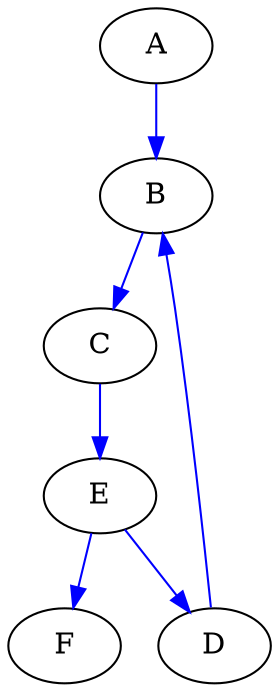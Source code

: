 ## Jagadeesh Vasudevamurthy ####
digraph g {
edge [color=blue]
	  A -> B
	  B -> C
	  E -> F
	  E -> D
	  D -> B
	  C -> E
}